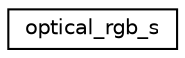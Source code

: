 digraph "Graphical Class Hierarchy"
{
 // LATEX_PDF_SIZE
  edge [fontname="Helvetica",fontsize="10",labelfontname="Helvetica",labelfontsize="10"];
  node [fontname="Helvetica",fontsize="10",shape=record];
  rankdir="LR";
  Node0 [label="optical_rgb_s",height=0.2,width=0.4,color="black", fillcolor="white", style="filled",URL="$structoptical__rgb__s.html",tooltip=" "];
}
